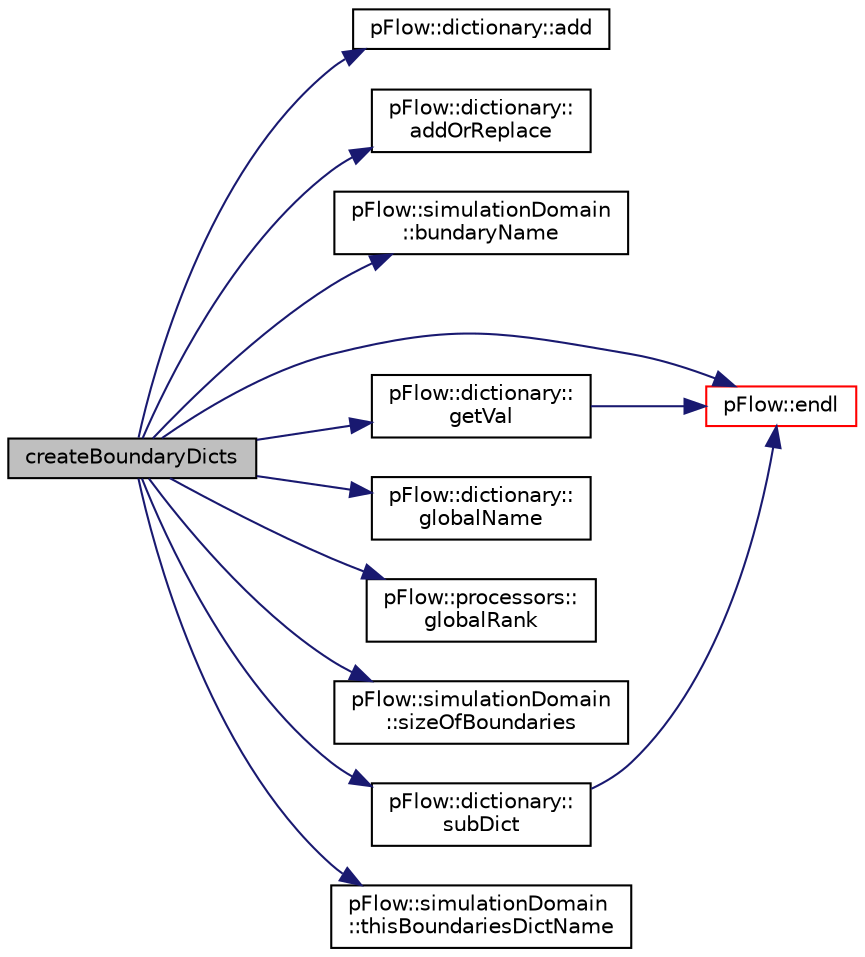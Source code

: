 digraph "createBoundaryDicts"
{
 // LATEX_PDF_SIZE
  edge [fontname="Helvetica",fontsize="10",labelfontname="Helvetica",labelfontsize="10"];
  node [fontname="Helvetica",fontsize="10",shape=record];
  rankdir="LR";
  Node1 [label="createBoundaryDicts",height=0.2,width=0.4,color="black", fillcolor="grey75", style="filled", fontcolor="black",tooltip=" "];
  Node1 -> Node2 [color="midnightblue",fontsize="10",style="solid",fontname="Helvetica"];
  Node2 [label="pFlow::dictionary::add",height=0.2,width=0.4,color="black", fillcolor="white", style="filled",URL="$classpFlow_1_1dictionary.html#a6ae2ea14b8b5e5661c2f207aae2d4bdc",tooltip="add a float dataEntry"];
  Node1 -> Node3 [color="midnightblue",fontsize="10",style="solid",fontname="Helvetica"];
  Node3 [label="pFlow::dictionary::\laddOrReplace",height=0.2,width=0.4,color="black", fillcolor="white", style="filled",URL="$classpFlow_1_1dictionary.html#a9f2e3b3f95165c31cf05a58663778900",tooltip=" "];
  Node1 -> Node4 [color="midnightblue",fontsize="10",style="solid",fontname="Helvetica"];
  Node4 [label="pFlow::simulationDomain\l::bundaryName",height=0.2,width=0.4,color="black", fillcolor="white", style="filled",URL="$classpFlow_1_1simulationDomain.html#a988fd70916fbbe3d02c97794152ab482",tooltip="Boundary name based on boundary index."];
  Node1 -> Node5 [color="midnightblue",fontsize="10",style="solid",fontname="Helvetica"];
  Node5 [label="pFlow::endl",height=0.2,width=0.4,color="red", fillcolor="white", style="filled",URL="$namespacepFlow.html#aba8f0c455a3fdb4b05ad33a25b13b189",tooltip="Add newline and flush stream."];
  Node1 -> Node7 [color="midnightblue",fontsize="10",style="solid",fontname="Helvetica"];
  Node7 [label="pFlow::dictionary::\lgetVal",height=0.2,width=0.4,color="black", fillcolor="white", style="filled",URL="$classpFlow_1_1dictionary.html#a523bcff98ab38f3c5961e56eeb0b1d47",tooltip="get the value of data entry"];
  Node7 -> Node5 [color="midnightblue",fontsize="10",style="solid",fontname="Helvetica"];
  Node1 -> Node8 [color="midnightblue",fontsize="10",style="solid",fontname="Helvetica"];
  Node8 [label="pFlow::dictionary::\lglobalName",height=0.2,width=0.4,color="black", fillcolor="white", style="filled",URL="$classpFlow_1_1dictionary.html#a85c3c1fce0c14d36030092df2f27b632",tooltip="global name of entry, separated with dots"];
  Node1 -> Node9 [color="midnightblue",fontsize="10",style="solid",fontname="Helvetica"];
  Node9 [label="pFlow::processors::\lglobalRank",height=0.2,width=0.4,color="black", fillcolor="white", style="filled",URL="$classpFlow_1_1processors.html#a44c687b8736e140a815dbedc46f5196e",tooltip="Rank of the processor in the global MPI."];
  Node1 -> Node10 [color="midnightblue",fontsize="10",style="solid",fontname="Helvetica"];
  Node10 [label="pFlow::simulationDomain\l::sizeOfBoundaries",height=0.2,width=0.4,color="black", fillcolor="white", style="filled",URL="$classpFlow_1_1simulationDomain.html#acb7d733125924beb01fb8e20ebc755f8",tooltip=" "];
  Node1 -> Node11 [color="midnightblue",fontsize="10",style="solid",fontname="Helvetica"];
  Node11 [label="pFlow::dictionary::\lsubDict",height=0.2,width=0.4,color="black", fillcolor="white", style="filled",URL="$classpFlow_1_1dictionary.html#a630c840647a3ebefe33336cc25a8b15d",tooltip="ref to a subdictioanry fatalExit if not found"];
  Node11 -> Node5 [color="midnightblue",fontsize="10",style="solid",fontname="Helvetica"];
  Node1 -> Node12 [color="midnightblue",fontsize="10",style="solid",fontname="Helvetica"];
  Node12 [label="pFlow::simulationDomain\l::thisBoundariesDictName",height=0.2,width=0.4,color="black", fillcolor="white", style="filled",URL="$classpFlow_1_1simulationDomain.html#a3fc1520fd94ed72709f36b5f8fedcf43",tooltip=" "];
}
